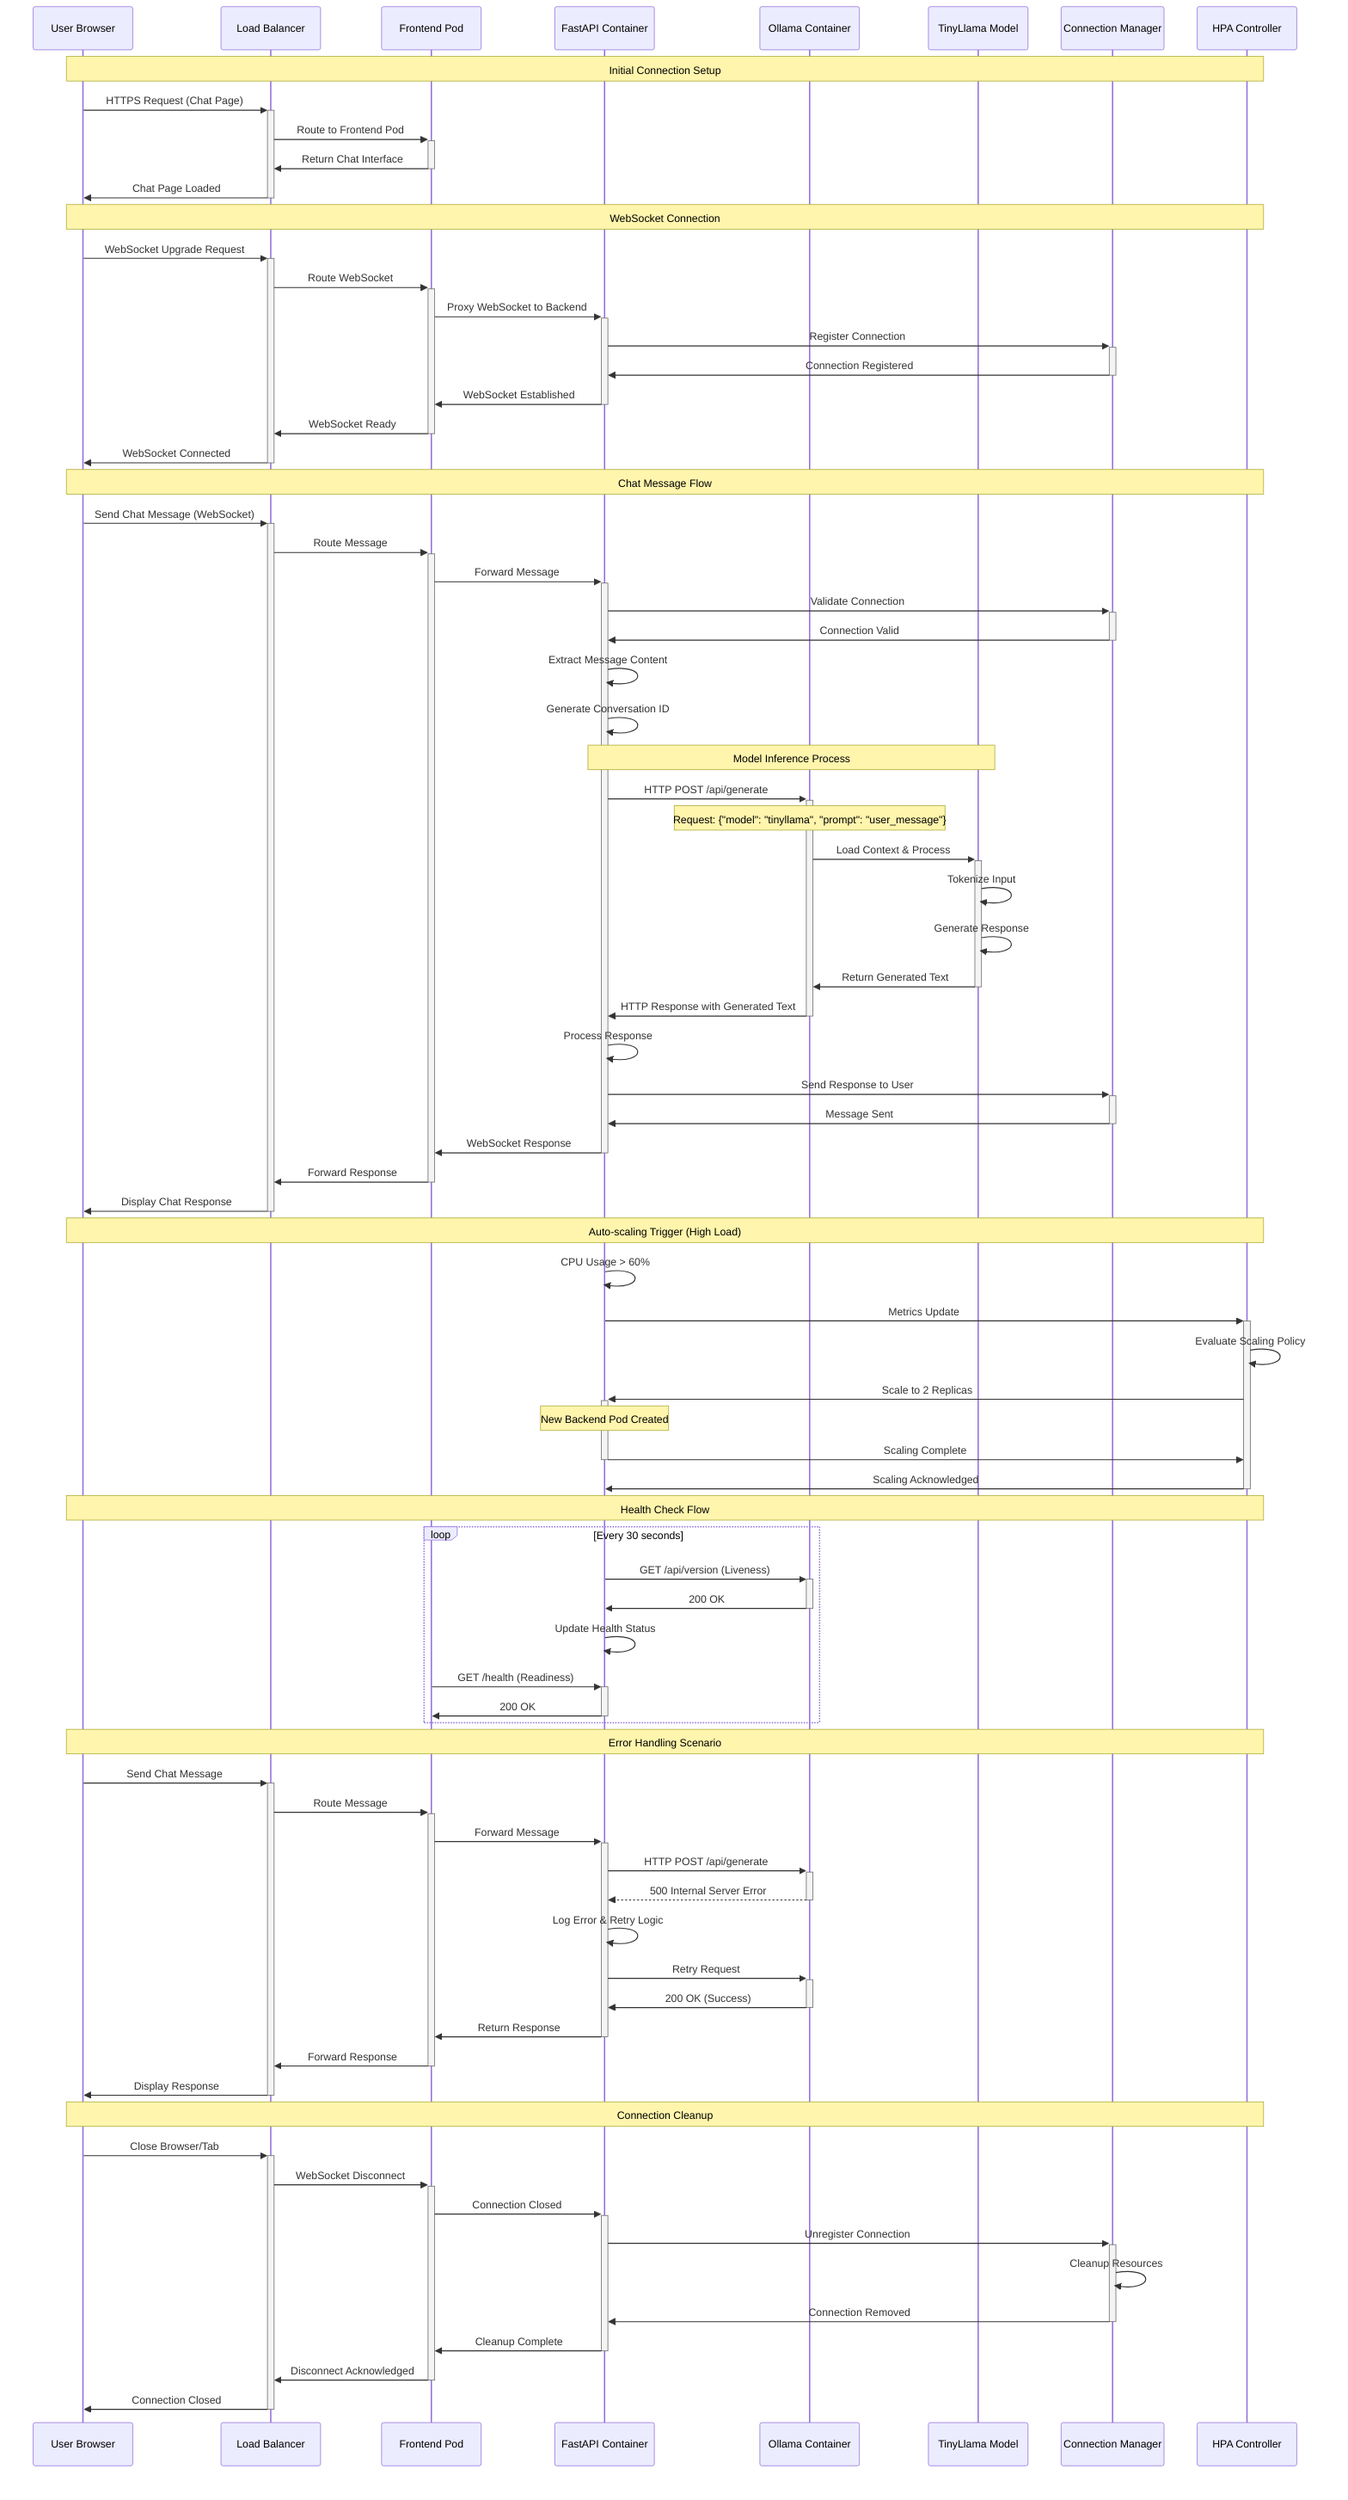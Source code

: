 sequenceDiagram
    participant U as User Browser
    participant LB as Load Balancer
    participant FE as Frontend Pod
    participant BE as FastAPI Container
    participant OL as Ollama Container
    participant TL as TinyLlama Model
    participant CM as Connection Manager
    participant HPA as HPA Controller
    
    Note over U,HPA: Initial Connection Setup
    U->>+LB: HTTPS Request (Chat Page)
    LB->>+FE: Route to Frontend Pod
    FE->>-LB: Return Chat Interface
    LB->>-U: Chat Page Loaded
    
    Note over U,HPA: WebSocket Connection
    U->>+LB: WebSocket Upgrade Request
    LB->>+FE: Route WebSocket
    FE->>+BE: Proxy WebSocket to Backend
    BE->>+CM: Register Connection
    CM->>-BE: Connection Registered
    BE->>-FE: WebSocket Established
    FE->>-LB: WebSocket Ready
    LB->>-U: WebSocket Connected
    
    Note over U,HPA: Chat Message Flow
    U->>+LB: Send Chat Message (WebSocket)
    LB->>+FE: Route Message
    FE->>+BE: Forward Message
    
    BE->>+CM: Validate Connection
    CM->>-BE: Connection Valid
    
    BE->>BE: Extract Message Content
    BE->>BE: Generate Conversation ID
    
    Note over BE,TL: Model Inference Process
    BE->>+OL: HTTP POST /api/generate
    Note over OL: Request: {"model": "tinyllama", "prompt": "user_message"}
    
    OL->>+TL: Load Context & Process
    TL->>TL: Tokenize Input
    TL->>TL: Generate Response
    TL->>-OL: Return Generated Text
    
    OL->>-BE: HTTP Response with Generated Text
    
    BE->>BE: Process Response
    BE->>+CM: Send Response to User
    CM->>-BE: Message Sent
    
    BE->>-FE: WebSocket Response
    FE->>-LB: Forward Response
    LB->>-U: Display Chat Response
    
    Note over U,HPA: Auto-scaling Trigger (High Load)
    BE->>BE: CPU Usage > 60%
    BE->>+HPA: Metrics Update
    HPA->>HPA: Evaluate Scaling Policy
    HPA->>+BE: Scale to 2 Replicas
    Note over BE: New Backend Pod Created
    BE->>-HPA: Scaling Complete
    HPA->>-BE: Scaling Acknowledged
    
    Note over U,HPA: Health Check Flow
    loop Every 30 seconds
        BE->>+OL: GET /api/version (Liveness)
        OL->>-BE: 200 OK
        BE->>BE: Update Health Status
        
        FE->>+BE: GET /health (Readiness)
        BE->>-FE: 200 OK
    end
    
    Note over U,HPA: Error Handling Scenario
    U->>+LB: Send Chat Message
    LB->>+FE: Route Message
    FE->>+BE: Forward Message
    BE->>+OL: HTTP POST /api/generate
    OL-->>-BE: 500 Internal Server Error
    BE->>BE: Log Error & Retry Logic
    BE->>+OL: Retry Request
    OL->>-BE: 200 OK (Success)
    BE->>-FE: Return Response
    FE->>-LB: Forward Response
    LB->>-U: Display Response
    
    Note over U,HPA: Connection Cleanup
    U->>+LB: Close Browser/Tab
    LB->>+FE: WebSocket Disconnect
    FE->>+BE: Connection Closed
    BE->>+CM: Unregister Connection
    CM->>CM: Cleanup Resources
    CM->>-BE: Connection Removed
    BE->>-FE: Cleanup Complete
    FE->>-LB: Disconnect Acknowledged
    LB->>-U: Connection Closed